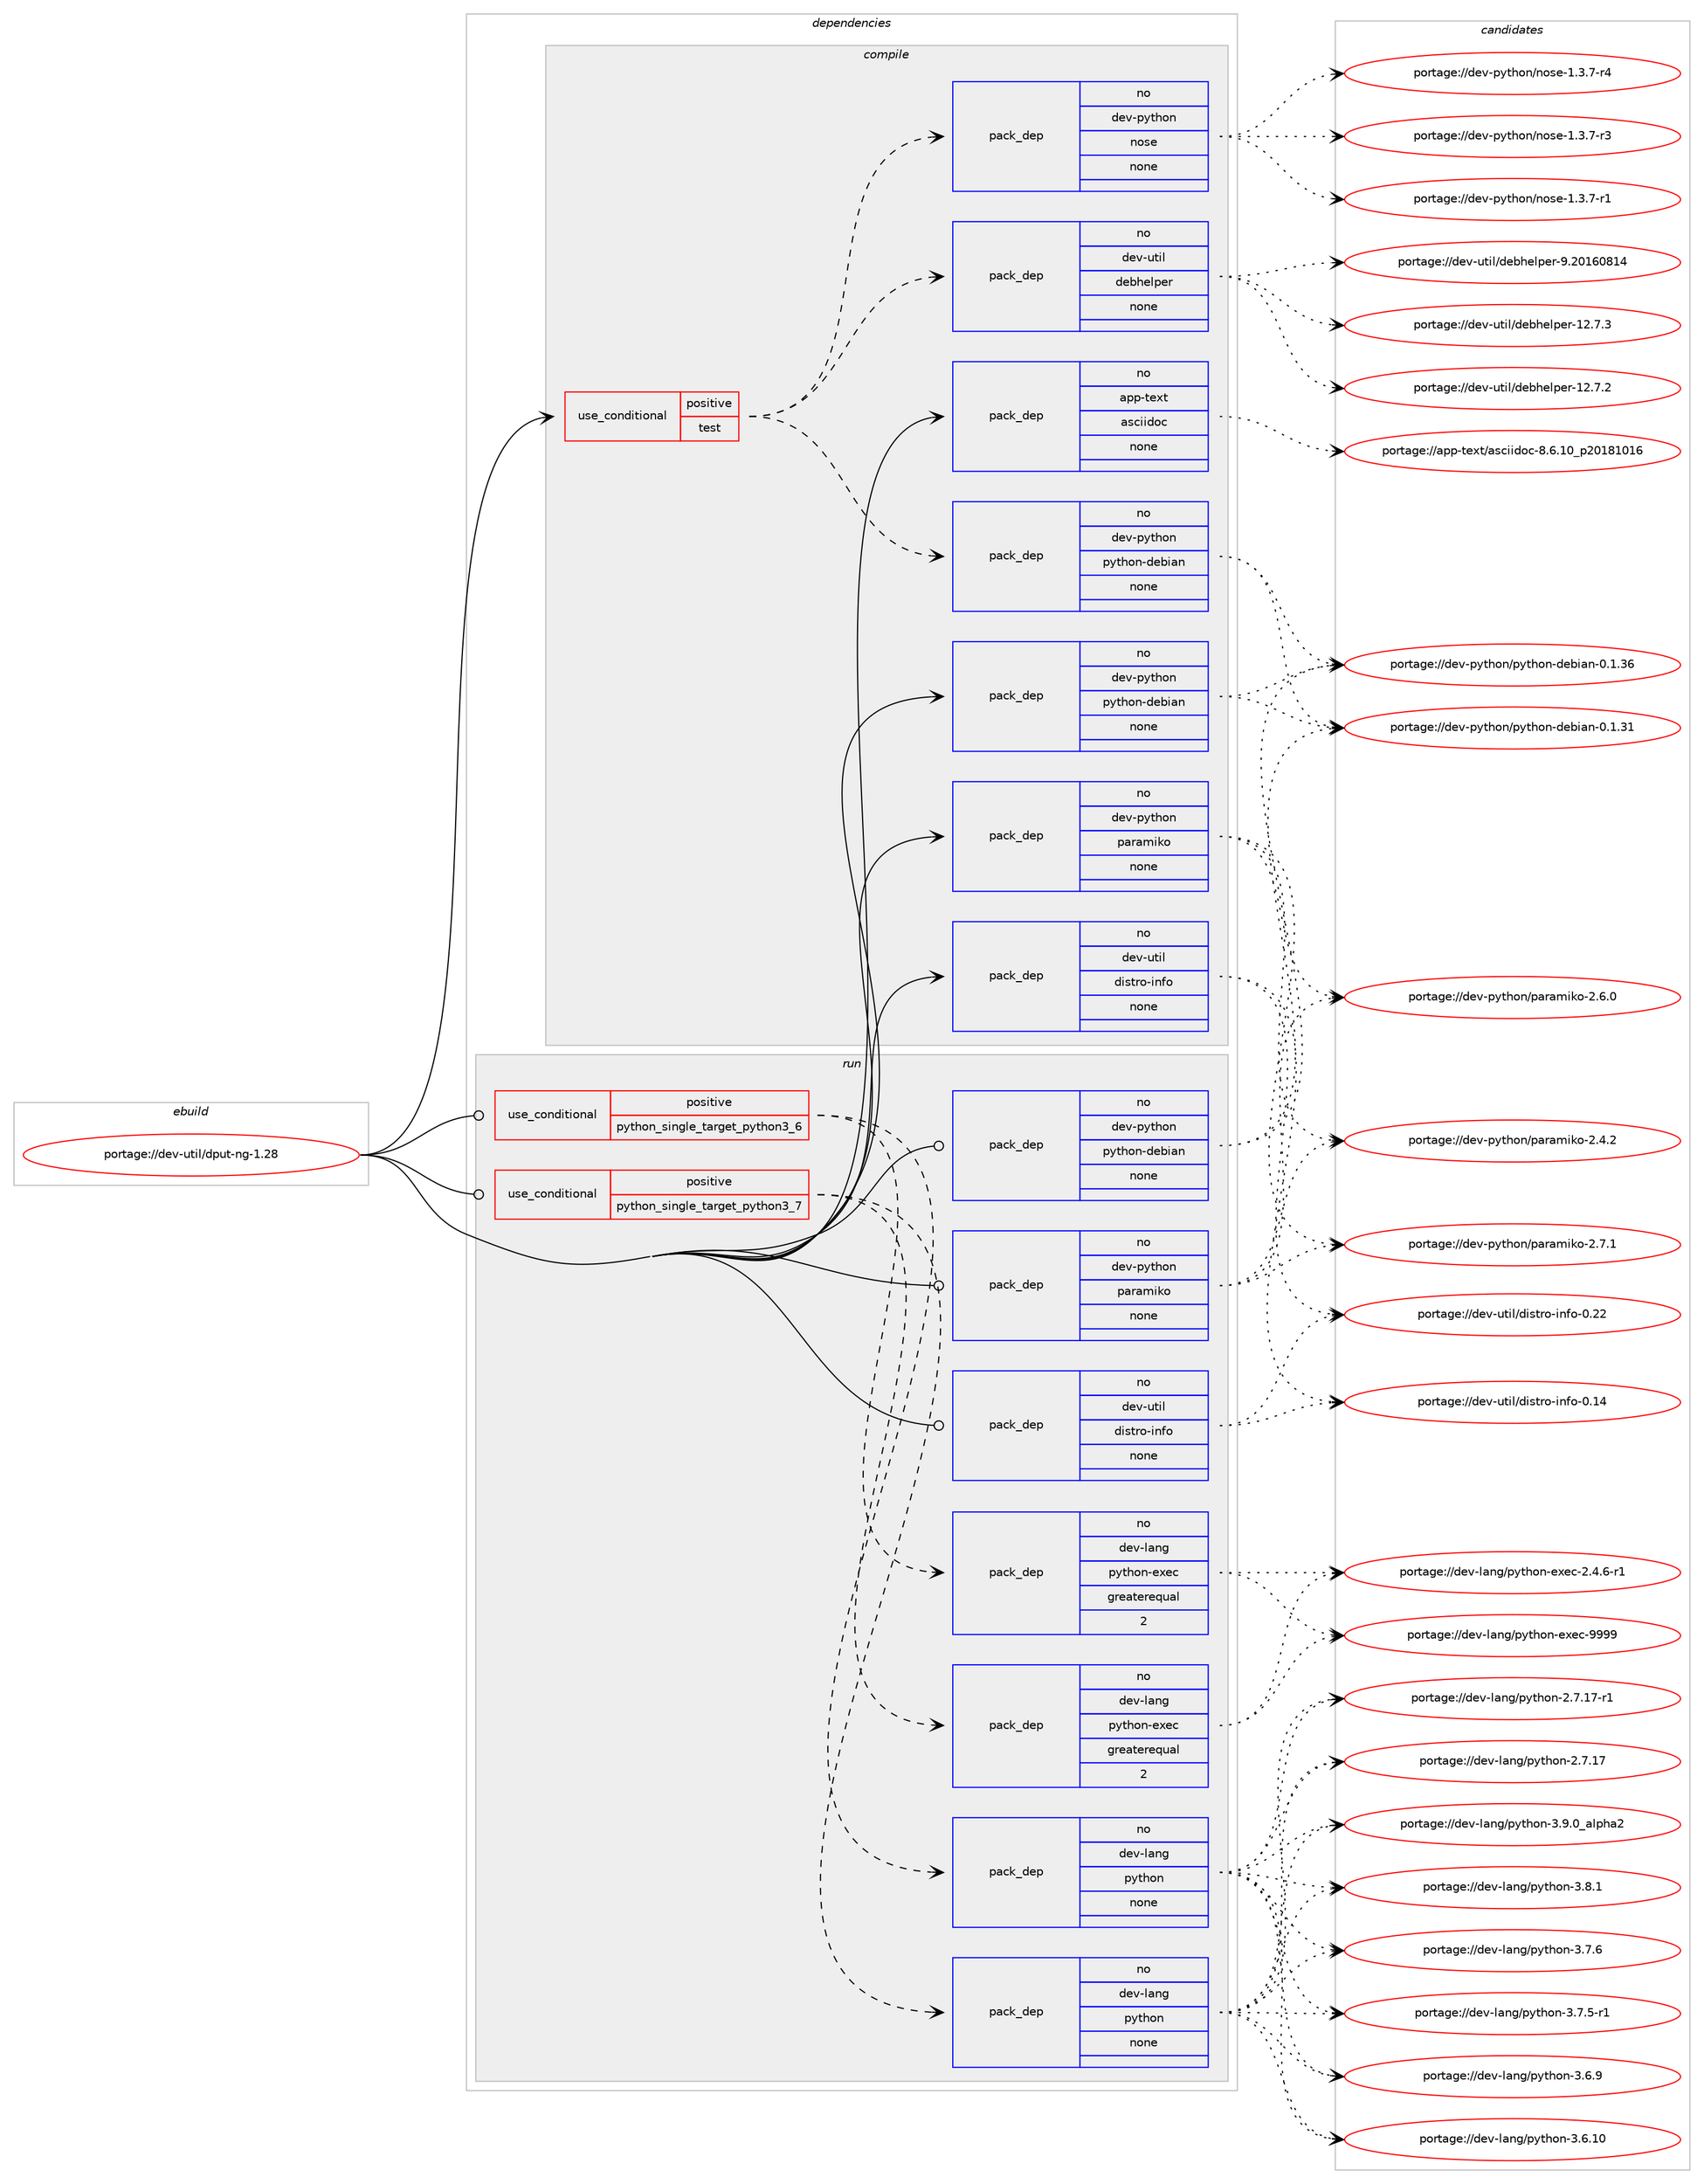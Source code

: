 digraph prolog {

# *************
# Graph options
# *************

newrank=true;
concentrate=true;
compound=true;
graph [rankdir=LR,fontname=Helvetica,fontsize=10,ranksep=1.5];#, ranksep=2.5, nodesep=0.2];
edge  [arrowhead=vee];
node  [fontname=Helvetica,fontsize=10];

# **********
# The ebuild
# **********

subgraph cluster_leftcol {
color=gray;
label=<<i>ebuild</i>>;
id [label="portage://dev-util/dput-ng-1.28", color=red, width=4, href="../dev-util/dput-ng-1.28.svg"];
}

# ****************
# The dependencies
# ****************

subgraph cluster_midcol {
color=gray;
label=<<i>dependencies</i>>;
subgraph cluster_compile {
fillcolor="#eeeeee";
style=filled;
label=<<i>compile</i>>;
subgraph cond62753 {
dependency302746 [label=<<TABLE BORDER="0" CELLBORDER="1" CELLSPACING="0" CELLPADDING="4"><TR><TD ROWSPAN="3" CELLPADDING="10">use_conditional</TD></TR><TR><TD>positive</TD></TR><TR><TD>test</TD></TR></TABLE>>, shape=none, color=red];
subgraph pack235338 {
dependency302747 [label=<<TABLE BORDER="0" CELLBORDER="1" CELLSPACING="0" CELLPADDING="4" WIDTH="220"><TR><TD ROWSPAN="6" CELLPADDING="30">pack_dep</TD></TR><TR><TD WIDTH="110">no</TD></TR><TR><TD>dev-python</TD></TR><TR><TD>nose</TD></TR><TR><TD>none</TD></TR><TR><TD></TD></TR></TABLE>>, shape=none, color=blue];
}
dependency302746:e -> dependency302747:w [weight=20,style="dashed",arrowhead="vee"];
subgraph pack235339 {
dependency302748 [label=<<TABLE BORDER="0" CELLBORDER="1" CELLSPACING="0" CELLPADDING="4" WIDTH="220"><TR><TD ROWSPAN="6" CELLPADDING="30">pack_dep</TD></TR><TR><TD WIDTH="110">no</TD></TR><TR><TD>dev-python</TD></TR><TR><TD>python-debian</TD></TR><TR><TD>none</TD></TR><TR><TD></TD></TR></TABLE>>, shape=none, color=blue];
}
dependency302746:e -> dependency302748:w [weight=20,style="dashed",arrowhead="vee"];
subgraph pack235340 {
dependency302749 [label=<<TABLE BORDER="0" CELLBORDER="1" CELLSPACING="0" CELLPADDING="4" WIDTH="220"><TR><TD ROWSPAN="6" CELLPADDING="30">pack_dep</TD></TR><TR><TD WIDTH="110">no</TD></TR><TR><TD>dev-util</TD></TR><TR><TD>debhelper</TD></TR><TR><TD>none</TD></TR><TR><TD></TD></TR></TABLE>>, shape=none, color=blue];
}
dependency302746:e -> dependency302749:w [weight=20,style="dashed",arrowhead="vee"];
}
id:e -> dependency302746:w [weight=20,style="solid",arrowhead="vee"];
subgraph pack235341 {
dependency302750 [label=<<TABLE BORDER="0" CELLBORDER="1" CELLSPACING="0" CELLPADDING="4" WIDTH="220"><TR><TD ROWSPAN="6" CELLPADDING="30">pack_dep</TD></TR><TR><TD WIDTH="110">no</TD></TR><TR><TD>app-text</TD></TR><TR><TD>asciidoc</TD></TR><TR><TD>none</TD></TR><TR><TD></TD></TR></TABLE>>, shape=none, color=blue];
}
id:e -> dependency302750:w [weight=20,style="solid",arrowhead="vee"];
subgraph pack235342 {
dependency302751 [label=<<TABLE BORDER="0" CELLBORDER="1" CELLSPACING="0" CELLPADDING="4" WIDTH="220"><TR><TD ROWSPAN="6" CELLPADDING="30">pack_dep</TD></TR><TR><TD WIDTH="110">no</TD></TR><TR><TD>dev-python</TD></TR><TR><TD>paramiko</TD></TR><TR><TD>none</TD></TR><TR><TD></TD></TR></TABLE>>, shape=none, color=blue];
}
id:e -> dependency302751:w [weight=20,style="solid",arrowhead="vee"];
subgraph pack235343 {
dependency302752 [label=<<TABLE BORDER="0" CELLBORDER="1" CELLSPACING="0" CELLPADDING="4" WIDTH="220"><TR><TD ROWSPAN="6" CELLPADDING="30">pack_dep</TD></TR><TR><TD WIDTH="110">no</TD></TR><TR><TD>dev-python</TD></TR><TR><TD>python-debian</TD></TR><TR><TD>none</TD></TR><TR><TD></TD></TR></TABLE>>, shape=none, color=blue];
}
id:e -> dependency302752:w [weight=20,style="solid",arrowhead="vee"];
subgraph pack235344 {
dependency302753 [label=<<TABLE BORDER="0" CELLBORDER="1" CELLSPACING="0" CELLPADDING="4" WIDTH="220"><TR><TD ROWSPAN="6" CELLPADDING="30">pack_dep</TD></TR><TR><TD WIDTH="110">no</TD></TR><TR><TD>dev-util</TD></TR><TR><TD>distro-info</TD></TR><TR><TD>none</TD></TR><TR><TD></TD></TR></TABLE>>, shape=none, color=blue];
}
id:e -> dependency302753:w [weight=20,style="solid",arrowhead="vee"];
}
subgraph cluster_compileandrun {
fillcolor="#eeeeee";
style=filled;
label=<<i>compile and run</i>>;
}
subgraph cluster_run {
fillcolor="#eeeeee";
style=filled;
label=<<i>run</i>>;
subgraph cond62754 {
dependency302754 [label=<<TABLE BORDER="0" CELLBORDER="1" CELLSPACING="0" CELLPADDING="4"><TR><TD ROWSPAN="3" CELLPADDING="10">use_conditional</TD></TR><TR><TD>positive</TD></TR><TR><TD>python_single_target_python3_6</TD></TR></TABLE>>, shape=none, color=red];
subgraph pack235345 {
dependency302755 [label=<<TABLE BORDER="0" CELLBORDER="1" CELLSPACING="0" CELLPADDING="4" WIDTH="220"><TR><TD ROWSPAN="6" CELLPADDING="30">pack_dep</TD></TR><TR><TD WIDTH="110">no</TD></TR><TR><TD>dev-lang</TD></TR><TR><TD>python</TD></TR><TR><TD>none</TD></TR><TR><TD></TD></TR></TABLE>>, shape=none, color=blue];
}
dependency302754:e -> dependency302755:w [weight=20,style="dashed",arrowhead="vee"];
subgraph pack235346 {
dependency302756 [label=<<TABLE BORDER="0" CELLBORDER="1" CELLSPACING="0" CELLPADDING="4" WIDTH="220"><TR><TD ROWSPAN="6" CELLPADDING="30">pack_dep</TD></TR><TR><TD WIDTH="110">no</TD></TR><TR><TD>dev-lang</TD></TR><TR><TD>python-exec</TD></TR><TR><TD>greaterequal</TD></TR><TR><TD>2</TD></TR></TABLE>>, shape=none, color=blue];
}
dependency302754:e -> dependency302756:w [weight=20,style="dashed",arrowhead="vee"];
}
id:e -> dependency302754:w [weight=20,style="solid",arrowhead="odot"];
subgraph cond62755 {
dependency302757 [label=<<TABLE BORDER="0" CELLBORDER="1" CELLSPACING="0" CELLPADDING="4"><TR><TD ROWSPAN="3" CELLPADDING="10">use_conditional</TD></TR><TR><TD>positive</TD></TR><TR><TD>python_single_target_python3_7</TD></TR></TABLE>>, shape=none, color=red];
subgraph pack235347 {
dependency302758 [label=<<TABLE BORDER="0" CELLBORDER="1" CELLSPACING="0" CELLPADDING="4" WIDTH="220"><TR><TD ROWSPAN="6" CELLPADDING="30">pack_dep</TD></TR><TR><TD WIDTH="110">no</TD></TR><TR><TD>dev-lang</TD></TR><TR><TD>python</TD></TR><TR><TD>none</TD></TR><TR><TD></TD></TR></TABLE>>, shape=none, color=blue];
}
dependency302757:e -> dependency302758:w [weight=20,style="dashed",arrowhead="vee"];
subgraph pack235348 {
dependency302759 [label=<<TABLE BORDER="0" CELLBORDER="1" CELLSPACING="0" CELLPADDING="4" WIDTH="220"><TR><TD ROWSPAN="6" CELLPADDING="30">pack_dep</TD></TR><TR><TD WIDTH="110">no</TD></TR><TR><TD>dev-lang</TD></TR><TR><TD>python-exec</TD></TR><TR><TD>greaterequal</TD></TR><TR><TD>2</TD></TR></TABLE>>, shape=none, color=blue];
}
dependency302757:e -> dependency302759:w [weight=20,style="dashed",arrowhead="vee"];
}
id:e -> dependency302757:w [weight=20,style="solid",arrowhead="odot"];
subgraph pack235349 {
dependency302760 [label=<<TABLE BORDER="0" CELLBORDER="1" CELLSPACING="0" CELLPADDING="4" WIDTH="220"><TR><TD ROWSPAN="6" CELLPADDING="30">pack_dep</TD></TR><TR><TD WIDTH="110">no</TD></TR><TR><TD>dev-python</TD></TR><TR><TD>paramiko</TD></TR><TR><TD>none</TD></TR><TR><TD></TD></TR></TABLE>>, shape=none, color=blue];
}
id:e -> dependency302760:w [weight=20,style="solid",arrowhead="odot"];
subgraph pack235350 {
dependency302761 [label=<<TABLE BORDER="0" CELLBORDER="1" CELLSPACING="0" CELLPADDING="4" WIDTH="220"><TR><TD ROWSPAN="6" CELLPADDING="30">pack_dep</TD></TR><TR><TD WIDTH="110">no</TD></TR><TR><TD>dev-python</TD></TR><TR><TD>python-debian</TD></TR><TR><TD>none</TD></TR><TR><TD></TD></TR></TABLE>>, shape=none, color=blue];
}
id:e -> dependency302761:w [weight=20,style="solid",arrowhead="odot"];
subgraph pack235351 {
dependency302762 [label=<<TABLE BORDER="0" CELLBORDER="1" CELLSPACING="0" CELLPADDING="4" WIDTH="220"><TR><TD ROWSPAN="6" CELLPADDING="30">pack_dep</TD></TR><TR><TD WIDTH="110">no</TD></TR><TR><TD>dev-util</TD></TR><TR><TD>distro-info</TD></TR><TR><TD>none</TD></TR><TR><TD></TD></TR></TABLE>>, shape=none, color=blue];
}
id:e -> dependency302762:w [weight=20,style="solid",arrowhead="odot"];
}
}

# **************
# The candidates
# **************

subgraph cluster_choices {
rank=same;
color=gray;
label=<<i>candidates</i>>;

subgraph choice235338 {
color=black;
nodesep=1;
choice10010111845112121116104111110471101111151014549465146554511452 [label="portage://dev-python/nose-1.3.7-r4", color=red, width=4,href="../dev-python/nose-1.3.7-r4.svg"];
choice10010111845112121116104111110471101111151014549465146554511451 [label="portage://dev-python/nose-1.3.7-r3", color=red, width=4,href="../dev-python/nose-1.3.7-r3.svg"];
choice10010111845112121116104111110471101111151014549465146554511449 [label="portage://dev-python/nose-1.3.7-r1", color=red, width=4,href="../dev-python/nose-1.3.7-r1.svg"];
dependency302747:e -> choice10010111845112121116104111110471101111151014549465146554511452:w [style=dotted,weight="100"];
dependency302747:e -> choice10010111845112121116104111110471101111151014549465146554511451:w [style=dotted,weight="100"];
dependency302747:e -> choice10010111845112121116104111110471101111151014549465146554511449:w [style=dotted,weight="100"];
}
subgraph choice235339 {
color=black;
nodesep=1;
choice100101118451121211161041111104711212111610411111045100101981059711045484649465154 [label="portage://dev-python/python-debian-0.1.36", color=red, width=4,href="../dev-python/python-debian-0.1.36.svg"];
choice100101118451121211161041111104711212111610411111045100101981059711045484649465149 [label="portage://dev-python/python-debian-0.1.31", color=red, width=4,href="../dev-python/python-debian-0.1.31.svg"];
dependency302748:e -> choice100101118451121211161041111104711212111610411111045100101981059711045484649465154:w [style=dotted,weight="100"];
dependency302748:e -> choice100101118451121211161041111104711212111610411111045100101981059711045484649465149:w [style=dotted,weight="100"];
}
subgraph choice235340 {
color=black;
nodesep=1;
choice1001011184511711610510847100101981041011081121011144557465048495448564952 [label="portage://dev-util/debhelper-9.20160814", color=red, width=4,href="../dev-util/debhelper-9.20160814.svg"];
choice10010111845117116105108471001019810410110811210111445495046554651 [label="portage://dev-util/debhelper-12.7.3", color=red, width=4,href="../dev-util/debhelper-12.7.3.svg"];
choice10010111845117116105108471001019810410110811210111445495046554650 [label="portage://dev-util/debhelper-12.7.2", color=red, width=4,href="../dev-util/debhelper-12.7.2.svg"];
dependency302749:e -> choice1001011184511711610510847100101981041011081121011144557465048495448564952:w [style=dotted,weight="100"];
dependency302749:e -> choice10010111845117116105108471001019810410110811210111445495046554651:w [style=dotted,weight="100"];
dependency302749:e -> choice10010111845117116105108471001019810410110811210111445495046554650:w [style=dotted,weight="100"];
}
subgraph choice235341 {
color=black;
nodesep=1;
choice97112112451161011201164797115991051051001119945564654464948951125048495649484954 [label="portage://app-text/asciidoc-8.6.10_p20181016", color=red, width=4,href="../app-text/asciidoc-8.6.10_p20181016.svg"];
dependency302750:e -> choice97112112451161011201164797115991051051001119945564654464948951125048495649484954:w [style=dotted,weight="100"];
}
subgraph choice235342 {
color=black;
nodesep=1;
choice10010111845112121116104111110471129711497109105107111455046554649 [label="portage://dev-python/paramiko-2.7.1", color=red, width=4,href="../dev-python/paramiko-2.7.1.svg"];
choice10010111845112121116104111110471129711497109105107111455046544648 [label="portage://dev-python/paramiko-2.6.0", color=red, width=4,href="../dev-python/paramiko-2.6.0.svg"];
choice10010111845112121116104111110471129711497109105107111455046524650 [label="portage://dev-python/paramiko-2.4.2", color=red, width=4,href="../dev-python/paramiko-2.4.2.svg"];
dependency302751:e -> choice10010111845112121116104111110471129711497109105107111455046554649:w [style=dotted,weight="100"];
dependency302751:e -> choice10010111845112121116104111110471129711497109105107111455046544648:w [style=dotted,weight="100"];
dependency302751:e -> choice10010111845112121116104111110471129711497109105107111455046524650:w [style=dotted,weight="100"];
}
subgraph choice235343 {
color=black;
nodesep=1;
choice100101118451121211161041111104711212111610411111045100101981059711045484649465154 [label="portage://dev-python/python-debian-0.1.36", color=red, width=4,href="../dev-python/python-debian-0.1.36.svg"];
choice100101118451121211161041111104711212111610411111045100101981059711045484649465149 [label="portage://dev-python/python-debian-0.1.31", color=red, width=4,href="../dev-python/python-debian-0.1.31.svg"];
dependency302752:e -> choice100101118451121211161041111104711212111610411111045100101981059711045484649465154:w [style=dotted,weight="100"];
dependency302752:e -> choice100101118451121211161041111104711212111610411111045100101981059711045484649465149:w [style=dotted,weight="100"];
}
subgraph choice235344 {
color=black;
nodesep=1;
choice1001011184511711610510847100105115116114111451051101021114548465050 [label="portage://dev-util/distro-info-0.22", color=red, width=4,href="../dev-util/distro-info-0.22.svg"];
choice1001011184511711610510847100105115116114111451051101021114548464952 [label="portage://dev-util/distro-info-0.14", color=red, width=4,href="../dev-util/distro-info-0.14.svg"];
dependency302753:e -> choice1001011184511711610510847100105115116114111451051101021114548465050:w [style=dotted,weight="100"];
dependency302753:e -> choice1001011184511711610510847100105115116114111451051101021114548464952:w [style=dotted,weight="100"];
}
subgraph choice235345 {
color=black;
nodesep=1;
choice10010111845108971101034711212111610411111045514657464895971081121049750 [label="portage://dev-lang/python-3.9.0_alpha2", color=red, width=4,href="../dev-lang/python-3.9.0_alpha2.svg"];
choice100101118451089711010347112121116104111110455146564649 [label="portage://dev-lang/python-3.8.1", color=red, width=4,href="../dev-lang/python-3.8.1.svg"];
choice100101118451089711010347112121116104111110455146554654 [label="portage://dev-lang/python-3.7.6", color=red, width=4,href="../dev-lang/python-3.7.6.svg"];
choice1001011184510897110103471121211161041111104551465546534511449 [label="portage://dev-lang/python-3.7.5-r1", color=red, width=4,href="../dev-lang/python-3.7.5-r1.svg"];
choice100101118451089711010347112121116104111110455146544657 [label="portage://dev-lang/python-3.6.9", color=red, width=4,href="../dev-lang/python-3.6.9.svg"];
choice10010111845108971101034711212111610411111045514654464948 [label="portage://dev-lang/python-3.6.10", color=red, width=4,href="../dev-lang/python-3.6.10.svg"];
choice100101118451089711010347112121116104111110455046554649554511449 [label="portage://dev-lang/python-2.7.17-r1", color=red, width=4,href="../dev-lang/python-2.7.17-r1.svg"];
choice10010111845108971101034711212111610411111045504655464955 [label="portage://dev-lang/python-2.7.17", color=red, width=4,href="../dev-lang/python-2.7.17.svg"];
dependency302755:e -> choice10010111845108971101034711212111610411111045514657464895971081121049750:w [style=dotted,weight="100"];
dependency302755:e -> choice100101118451089711010347112121116104111110455146564649:w [style=dotted,weight="100"];
dependency302755:e -> choice100101118451089711010347112121116104111110455146554654:w [style=dotted,weight="100"];
dependency302755:e -> choice1001011184510897110103471121211161041111104551465546534511449:w [style=dotted,weight="100"];
dependency302755:e -> choice100101118451089711010347112121116104111110455146544657:w [style=dotted,weight="100"];
dependency302755:e -> choice10010111845108971101034711212111610411111045514654464948:w [style=dotted,weight="100"];
dependency302755:e -> choice100101118451089711010347112121116104111110455046554649554511449:w [style=dotted,weight="100"];
dependency302755:e -> choice10010111845108971101034711212111610411111045504655464955:w [style=dotted,weight="100"];
}
subgraph choice235346 {
color=black;
nodesep=1;
choice10010111845108971101034711212111610411111045101120101994557575757 [label="portage://dev-lang/python-exec-9999", color=red, width=4,href="../dev-lang/python-exec-9999.svg"];
choice10010111845108971101034711212111610411111045101120101994550465246544511449 [label="portage://dev-lang/python-exec-2.4.6-r1", color=red, width=4,href="../dev-lang/python-exec-2.4.6-r1.svg"];
dependency302756:e -> choice10010111845108971101034711212111610411111045101120101994557575757:w [style=dotted,weight="100"];
dependency302756:e -> choice10010111845108971101034711212111610411111045101120101994550465246544511449:w [style=dotted,weight="100"];
}
subgraph choice235347 {
color=black;
nodesep=1;
choice10010111845108971101034711212111610411111045514657464895971081121049750 [label="portage://dev-lang/python-3.9.0_alpha2", color=red, width=4,href="../dev-lang/python-3.9.0_alpha2.svg"];
choice100101118451089711010347112121116104111110455146564649 [label="portage://dev-lang/python-3.8.1", color=red, width=4,href="../dev-lang/python-3.8.1.svg"];
choice100101118451089711010347112121116104111110455146554654 [label="portage://dev-lang/python-3.7.6", color=red, width=4,href="../dev-lang/python-3.7.6.svg"];
choice1001011184510897110103471121211161041111104551465546534511449 [label="portage://dev-lang/python-3.7.5-r1", color=red, width=4,href="../dev-lang/python-3.7.5-r1.svg"];
choice100101118451089711010347112121116104111110455146544657 [label="portage://dev-lang/python-3.6.9", color=red, width=4,href="../dev-lang/python-3.6.9.svg"];
choice10010111845108971101034711212111610411111045514654464948 [label="portage://dev-lang/python-3.6.10", color=red, width=4,href="../dev-lang/python-3.6.10.svg"];
choice100101118451089711010347112121116104111110455046554649554511449 [label="portage://dev-lang/python-2.7.17-r1", color=red, width=4,href="../dev-lang/python-2.7.17-r1.svg"];
choice10010111845108971101034711212111610411111045504655464955 [label="portage://dev-lang/python-2.7.17", color=red, width=4,href="../dev-lang/python-2.7.17.svg"];
dependency302758:e -> choice10010111845108971101034711212111610411111045514657464895971081121049750:w [style=dotted,weight="100"];
dependency302758:e -> choice100101118451089711010347112121116104111110455146564649:w [style=dotted,weight="100"];
dependency302758:e -> choice100101118451089711010347112121116104111110455146554654:w [style=dotted,weight="100"];
dependency302758:e -> choice1001011184510897110103471121211161041111104551465546534511449:w [style=dotted,weight="100"];
dependency302758:e -> choice100101118451089711010347112121116104111110455146544657:w [style=dotted,weight="100"];
dependency302758:e -> choice10010111845108971101034711212111610411111045514654464948:w [style=dotted,weight="100"];
dependency302758:e -> choice100101118451089711010347112121116104111110455046554649554511449:w [style=dotted,weight="100"];
dependency302758:e -> choice10010111845108971101034711212111610411111045504655464955:w [style=dotted,weight="100"];
}
subgraph choice235348 {
color=black;
nodesep=1;
choice10010111845108971101034711212111610411111045101120101994557575757 [label="portage://dev-lang/python-exec-9999", color=red, width=4,href="../dev-lang/python-exec-9999.svg"];
choice10010111845108971101034711212111610411111045101120101994550465246544511449 [label="portage://dev-lang/python-exec-2.4.6-r1", color=red, width=4,href="../dev-lang/python-exec-2.4.6-r1.svg"];
dependency302759:e -> choice10010111845108971101034711212111610411111045101120101994557575757:w [style=dotted,weight="100"];
dependency302759:e -> choice10010111845108971101034711212111610411111045101120101994550465246544511449:w [style=dotted,weight="100"];
}
subgraph choice235349 {
color=black;
nodesep=1;
choice10010111845112121116104111110471129711497109105107111455046554649 [label="portage://dev-python/paramiko-2.7.1", color=red, width=4,href="../dev-python/paramiko-2.7.1.svg"];
choice10010111845112121116104111110471129711497109105107111455046544648 [label="portage://dev-python/paramiko-2.6.0", color=red, width=4,href="../dev-python/paramiko-2.6.0.svg"];
choice10010111845112121116104111110471129711497109105107111455046524650 [label="portage://dev-python/paramiko-2.4.2", color=red, width=4,href="../dev-python/paramiko-2.4.2.svg"];
dependency302760:e -> choice10010111845112121116104111110471129711497109105107111455046554649:w [style=dotted,weight="100"];
dependency302760:e -> choice10010111845112121116104111110471129711497109105107111455046544648:w [style=dotted,weight="100"];
dependency302760:e -> choice10010111845112121116104111110471129711497109105107111455046524650:w [style=dotted,weight="100"];
}
subgraph choice235350 {
color=black;
nodesep=1;
choice100101118451121211161041111104711212111610411111045100101981059711045484649465154 [label="portage://dev-python/python-debian-0.1.36", color=red, width=4,href="../dev-python/python-debian-0.1.36.svg"];
choice100101118451121211161041111104711212111610411111045100101981059711045484649465149 [label="portage://dev-python/python-debian-0.1.31", color=red, width=4,href="../dev-python/python-debian-0.1.31.svg"];
dependency302761:e -> choice100101118451121211161041111104711212111610411111045100101981059711045484649465154:w [style=dotted,weight="100"];
dependency302761:e -> choice100101118451121211161041111104711212111610411111045100101981059711045484649465149:w [style=dotted,weight="100"];
}
subgraph choice235351 {
color=black;
nodesep=1;
choice1001011184511711610510847100105115116114111451051101021114548465050 [label="portage://dev-util/distro-info-0.22", color=red, width=4,href="../dev-util/distro-info-0.22.svg"];
choice1001011184511711610510847100105115116114111451051101021114548464952 [label="portage://dev-util/distro-info-0.14", color=red, width=4,href="../dev-util/distro-info-0.14.svg"];
dependency302762:e -> choice1001011184511711610510847100105115116114111451051101021114548465050:w [style=dotted,weight="100"];
dependency302762:e -> choice1001011184511711610510847100105115116114111451051101021114548464952:w [style=dotted,weight="100"];
}
}

}
